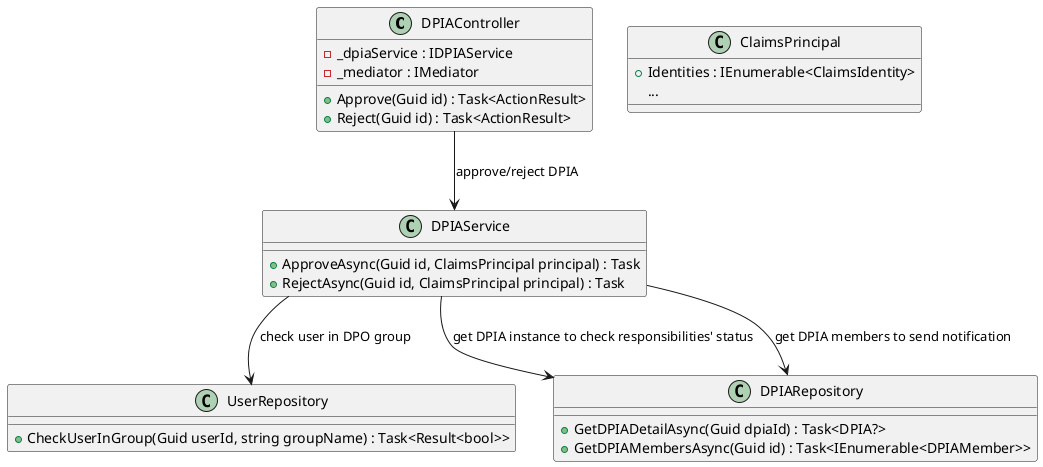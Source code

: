 @startuml

class DPIAController {
    -_dpiaService : IDPIAService
    -_mediator : IMediator

    +Approve(Guid id) : Task<ActionResult>
    +Reject(Guid id) : Task<ActionResult>
}

class DPIAService {
    +ApproveAsync(Guid id, ClaimsPrincipal principal) : Task
    +RejectAsync(Guid id, ClaimsPrincipal principal) : Task
}

class UserRepository {
    +CheckUserInGroup(Guid userId, string groupName) : Task<Result<bool>>
}

class ClaimsPrincipal {
    +Identities : IEnumerable<ClaimsIdentity>
    ...
}

class DPIARepository {
    +GetDPIADetailAsync(Guid dpiaId) : Task<DPIA?>
    +GetDPIAMembersAsync(Guid id) : Task<IEnumerable<DPIAMember>>
}

DPIAController --> DPIAService : "approve/reject DPIA"
DPIAService --> UserRepository : "check user in DPO group"
DPIAService --> DPIARepository : "get DPIA instance to check responsibilities' status"
DPIAService --> DPIARepository : "get DPIA members to send notification"

@enduml